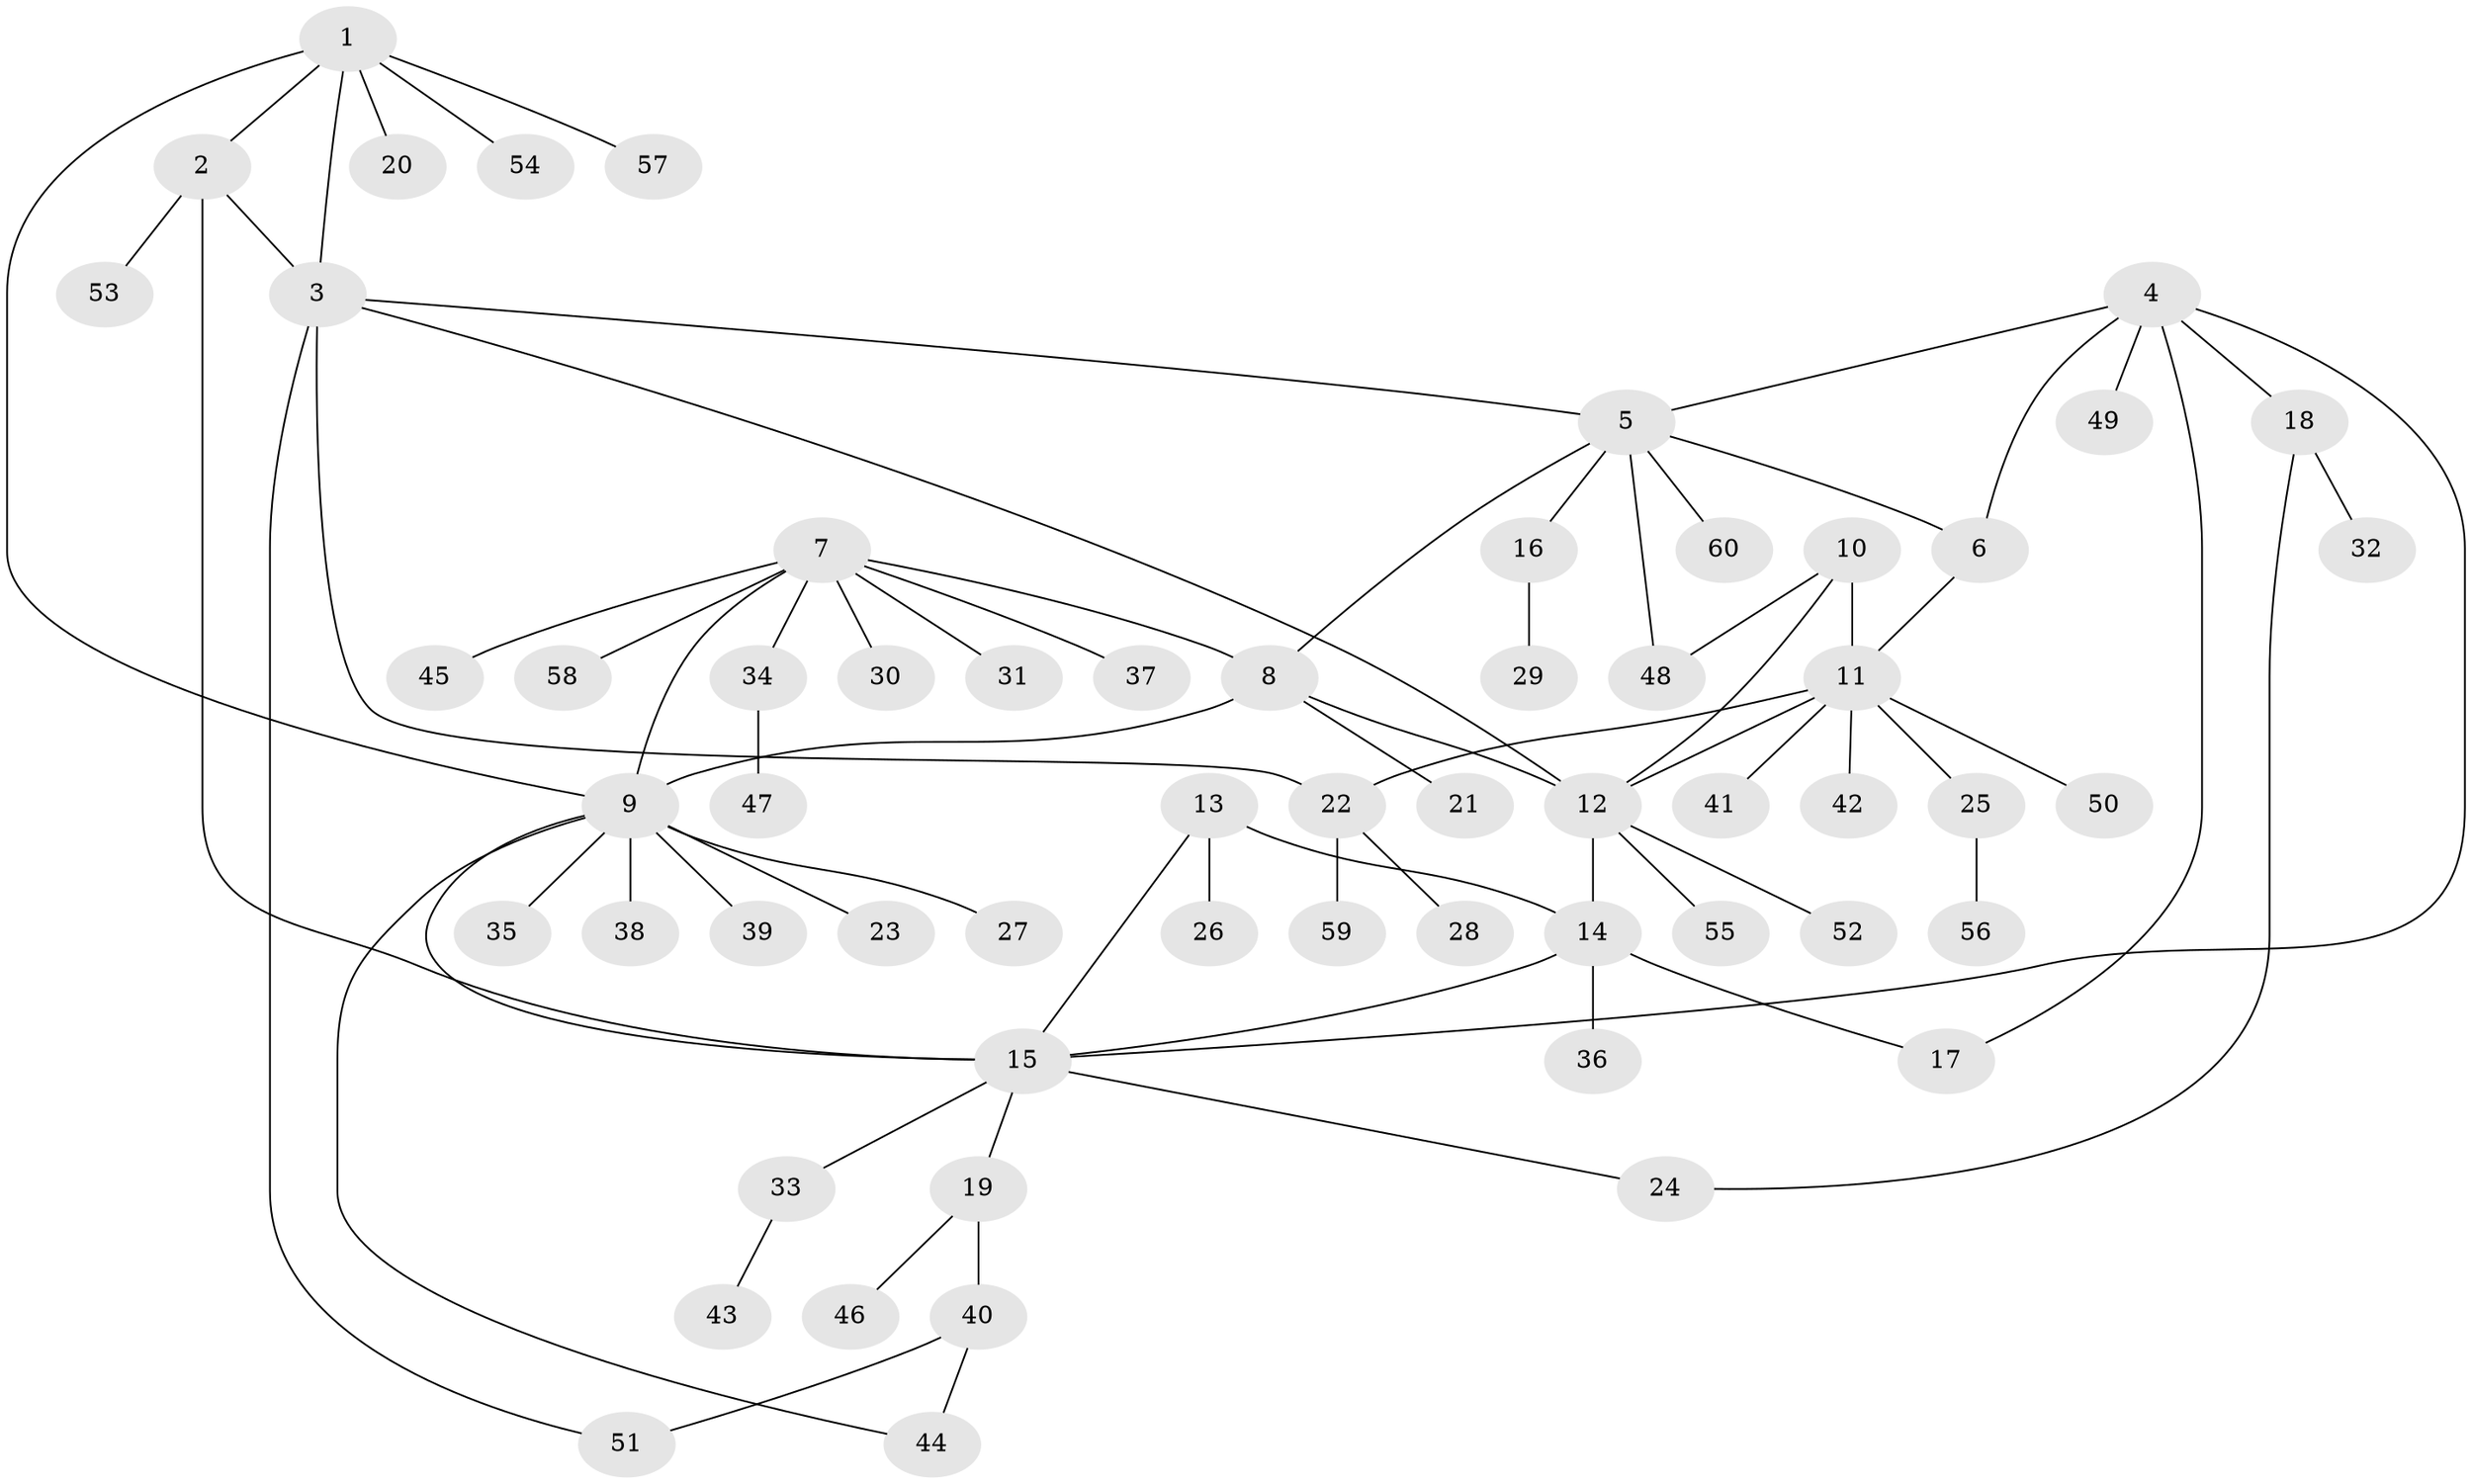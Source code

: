 // Generated by graph-tools (version 1.1) at 2025/37/03/09/25 02:37:23]
// undirected, 60 vertices, 76 edges
graph export_dot {
graph [start="1"]
  node [color=gray90,style=filled];
  1;
  2;
  3;
  4;
  5;
  6;
  7;
  8;
  9;
  10;
  11;
  12;
  13;
  14;
  15;
  16;
  17;
  18;
  19;
  20;
  21;
  22;
  23;
  24;
  25;
  26;
  27;
  28;
  29;
  30;
  31;
  32;
  33;
  34;
  35;
  36;
  37;
  38;
  39;
  40;
  41;
  42;
  43;
  44;
  45;
  46;
  47;
  48;
  49;
  50;
  51;
  52;
  53;
  54;
  55;
  56;
  57;
  58;
  59;
  60;
  1 -- 2;
  1 -- 3;
  1 -- 9;
  1 -- 20;
  1 -- 54;
  1 -- 57;
  2 -- 3;
  2 -- 15;
  2 -- 53;
  3 -- 5;
  3 -- 12;
  3 -- 22;
  3 -- 51;
  4 -- 5;
  4 -- 6;
  4 -- 15;
  4 -- 17;
  4 -- 18;
  4 -- 49;
  5 -- 6;
  5 -- 8;
  5 -- 16;
  5 -- 48;
  5 -- 60;
  6 -- 11;
  7 -- 8;
  7 -- 9;
  7 -- 30;
  7 -- 31;
  7 -- 34;
  7 -- 37;
  7 -- 45;
  7 -- 58;
  8 -- 9;
  8 -- 12;
  8 -- 21;
  9 -- 15;
  9 -- 23;
  9 -- 27;
  9 -- 35;
  9 -- 38;
  9 -- 39;
  9 -- 44;
  10 -- 11;
  10 -- 12;
  10 -- 48;
  11 -- 12;
  11 -- 22;
  11 -- 25;
  11 -- 41;
  11 -- 42;
  11 -- 50;
  12 -- 14;
  12 -- 52;
  12 -- 55;
  13 -- 14;
  13 -- 15;
  13 -- 26;
  14 -- 15;
  14 -- 17;
  14 -- 36;
  15 -- 19;
  15 -- 24;
  15 -- 33;
  16 -- 29;
  18 -- 24;
  18 -- 32;
  19 -- 40;
  19 -- 46;
  22 -- 28;
  22 -- 59;
  25 -- 56;
  33 -- 43;
  34 -- 47;
  40 -- 44;
  40 -- 51;
}
